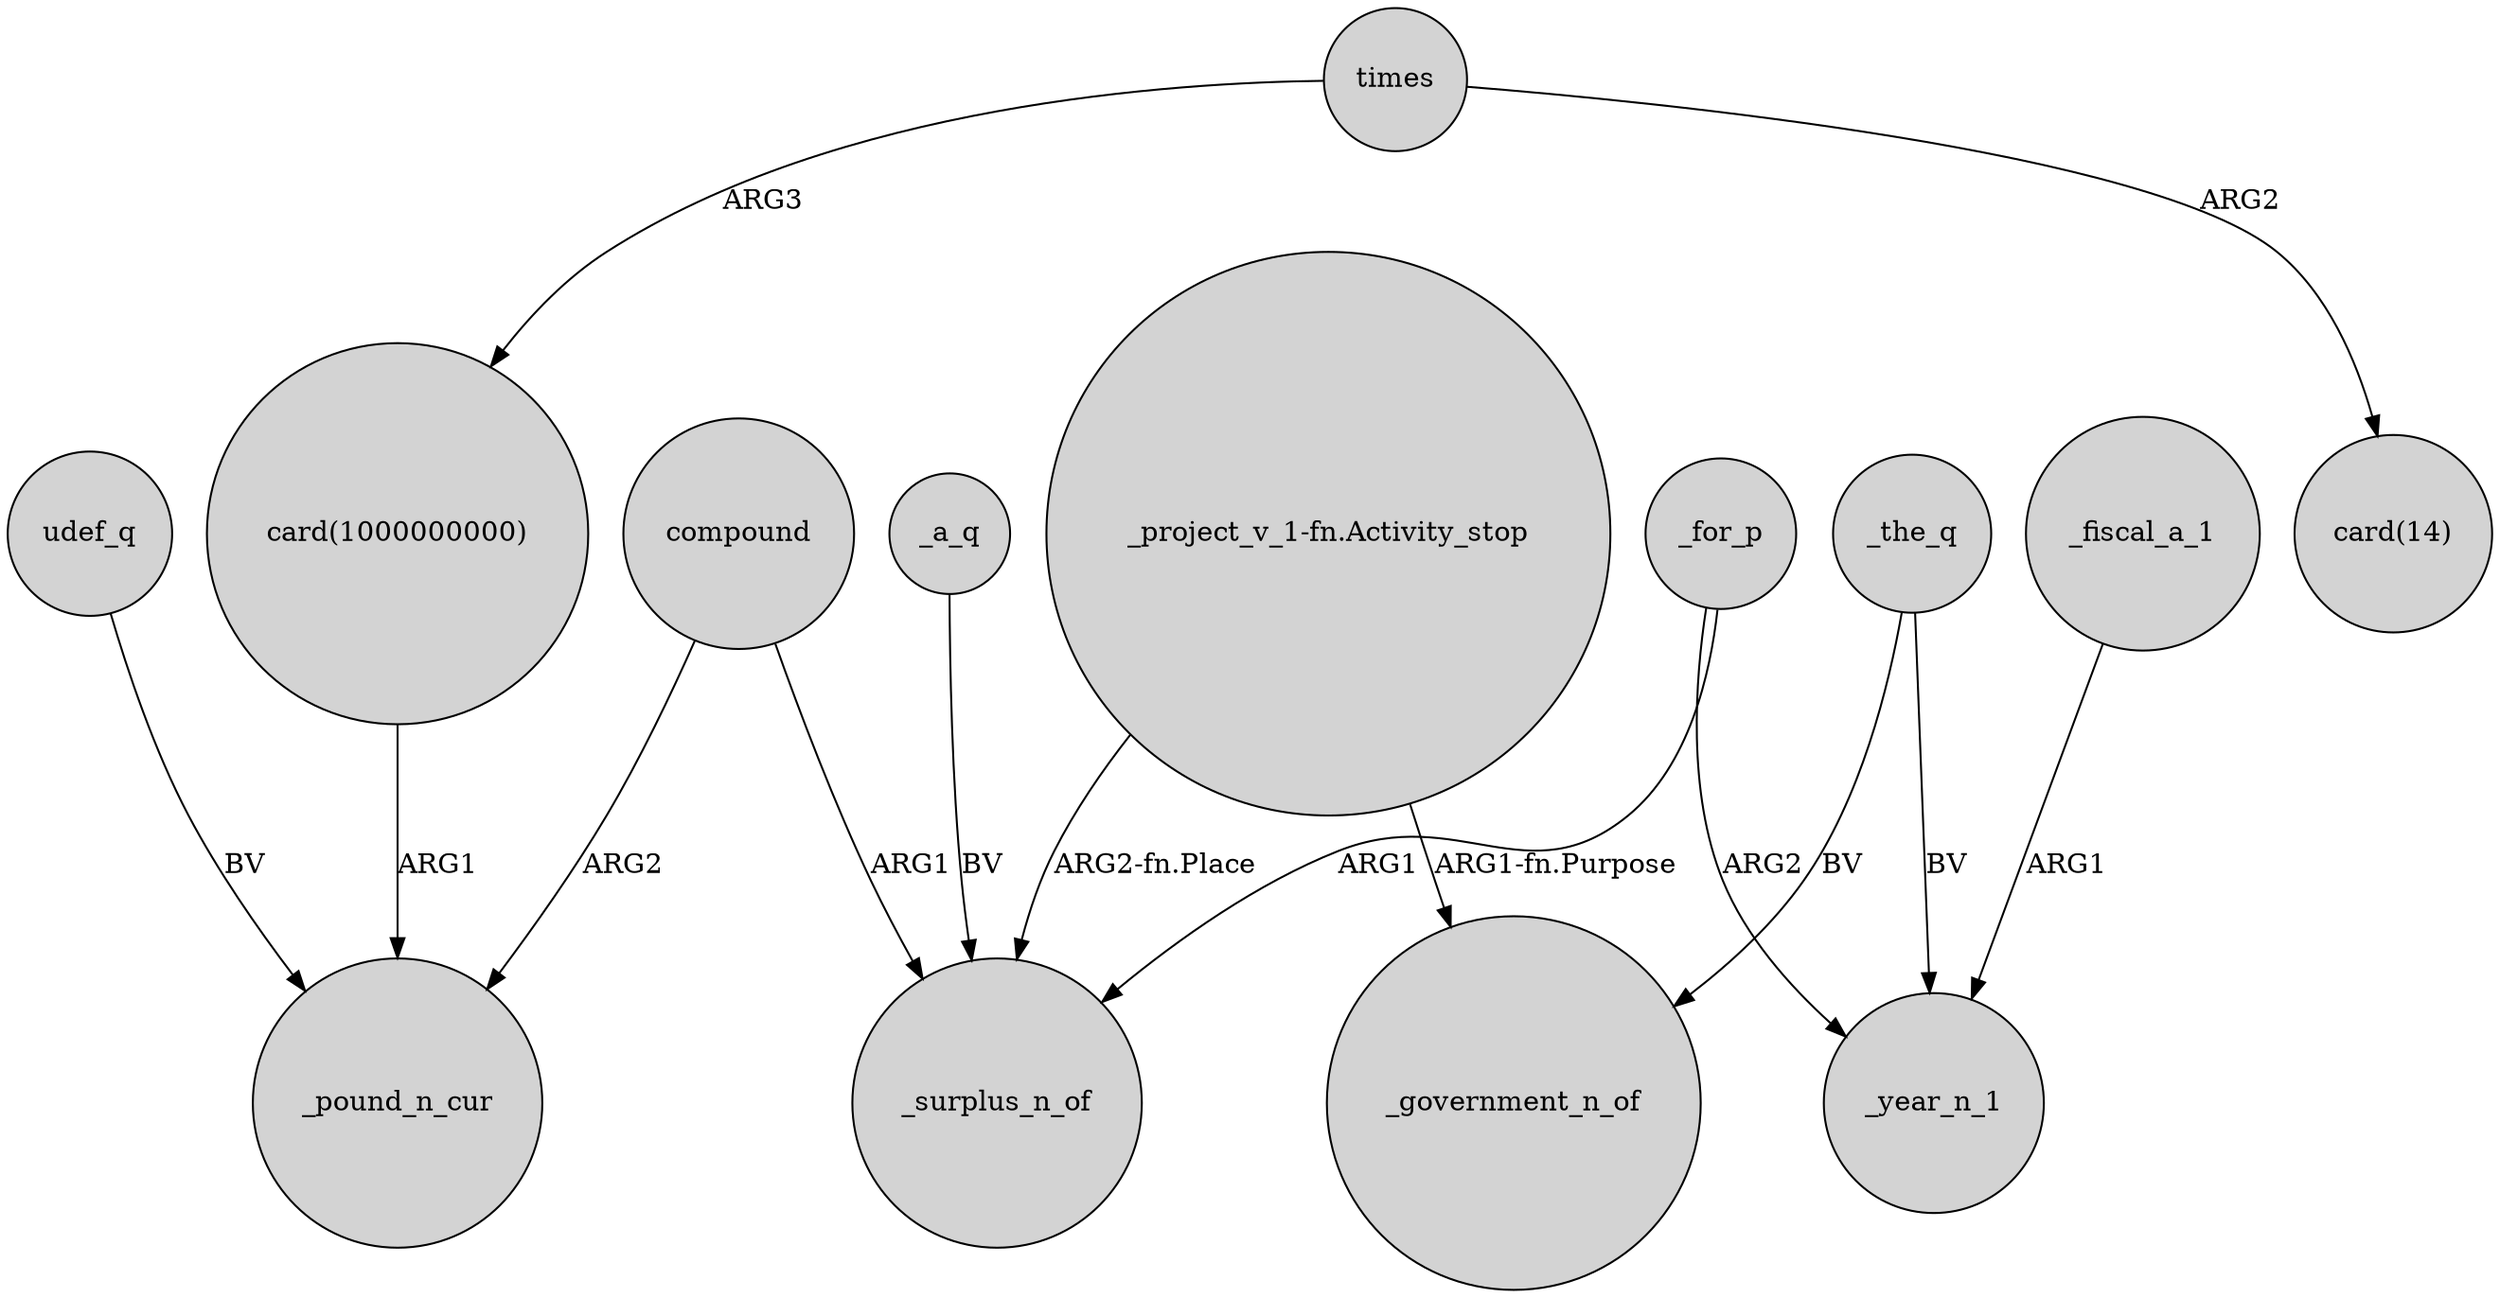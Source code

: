 digraph {
	node [shape=circle style=filled]
	"card(1000000000)" -> _pound_n_cur [label=ARG1]
	compound -> _pound_n_cur [label=ARG2]
	udef_q -> _pound_n_cur [label=BV]
	_the_q -> _year_n_1 [label=BV]
	_for_p -> _year_n_1 [label=ARG2]
	"_project_v_1-fn.Activity_stop" -> _government_n_of [label="ARG1-fn.Purpose"]
	times -> "card(1000000000)" [label=ARG3]
	_for_p -> _surplus_n_of [label=ARG1]
	_a_q -> _surplus_n_of [label=BV]
	"_project_v_1-fn.Activity_stop" -> _surplus_n_of [label="ARG2-fn.Place"]
	_fiscal_a_1 -> _year_n_1 [label=ARG1]
	compound -> _surplus_n_of [label=ARG1]
	_the_q -> _government_n_of [label=BV]
	times -> "card(14)" [label=ARG2]
}
